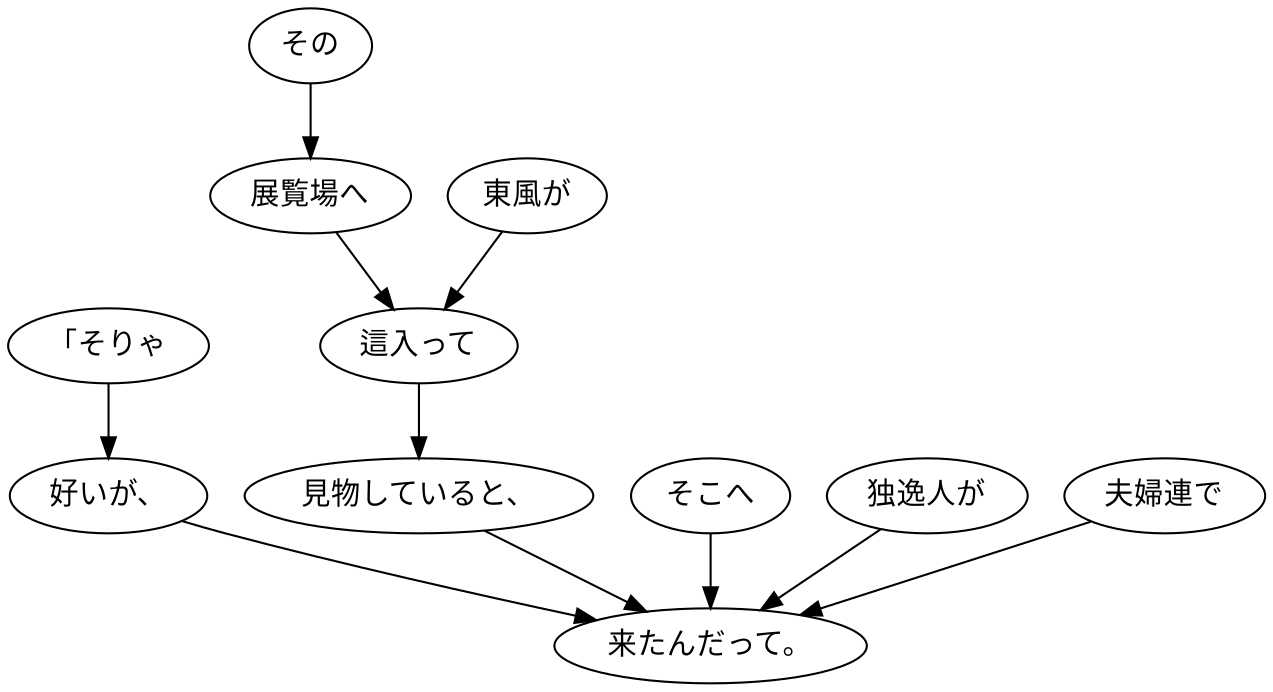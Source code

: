 digraph graph1554 {
	node0 [label="「そりゃ"];
	node1 [label="好いが、"];
	node2 [label="その"];
	node3 [label="展覧場へ"];
	node4 [label="東風が"];
	node5 [label="這入って"];
	node6 [label="見物していると、"];
	node7 [label="そこへ"];
	node8 [label="独逸人が"];
	node9 [label="夫婦連で"];
	node10 [label="来たんだって。"];
	node0 -> node1;
	node1 -> node10;
	node2 -> node3;
	node3 -> node5;
	node4 -> node5;
	node5 -> node6;
	node6 -> node10;
	node7 -> node10;
	node8 -> node10;
	node9 -> node10;
}
